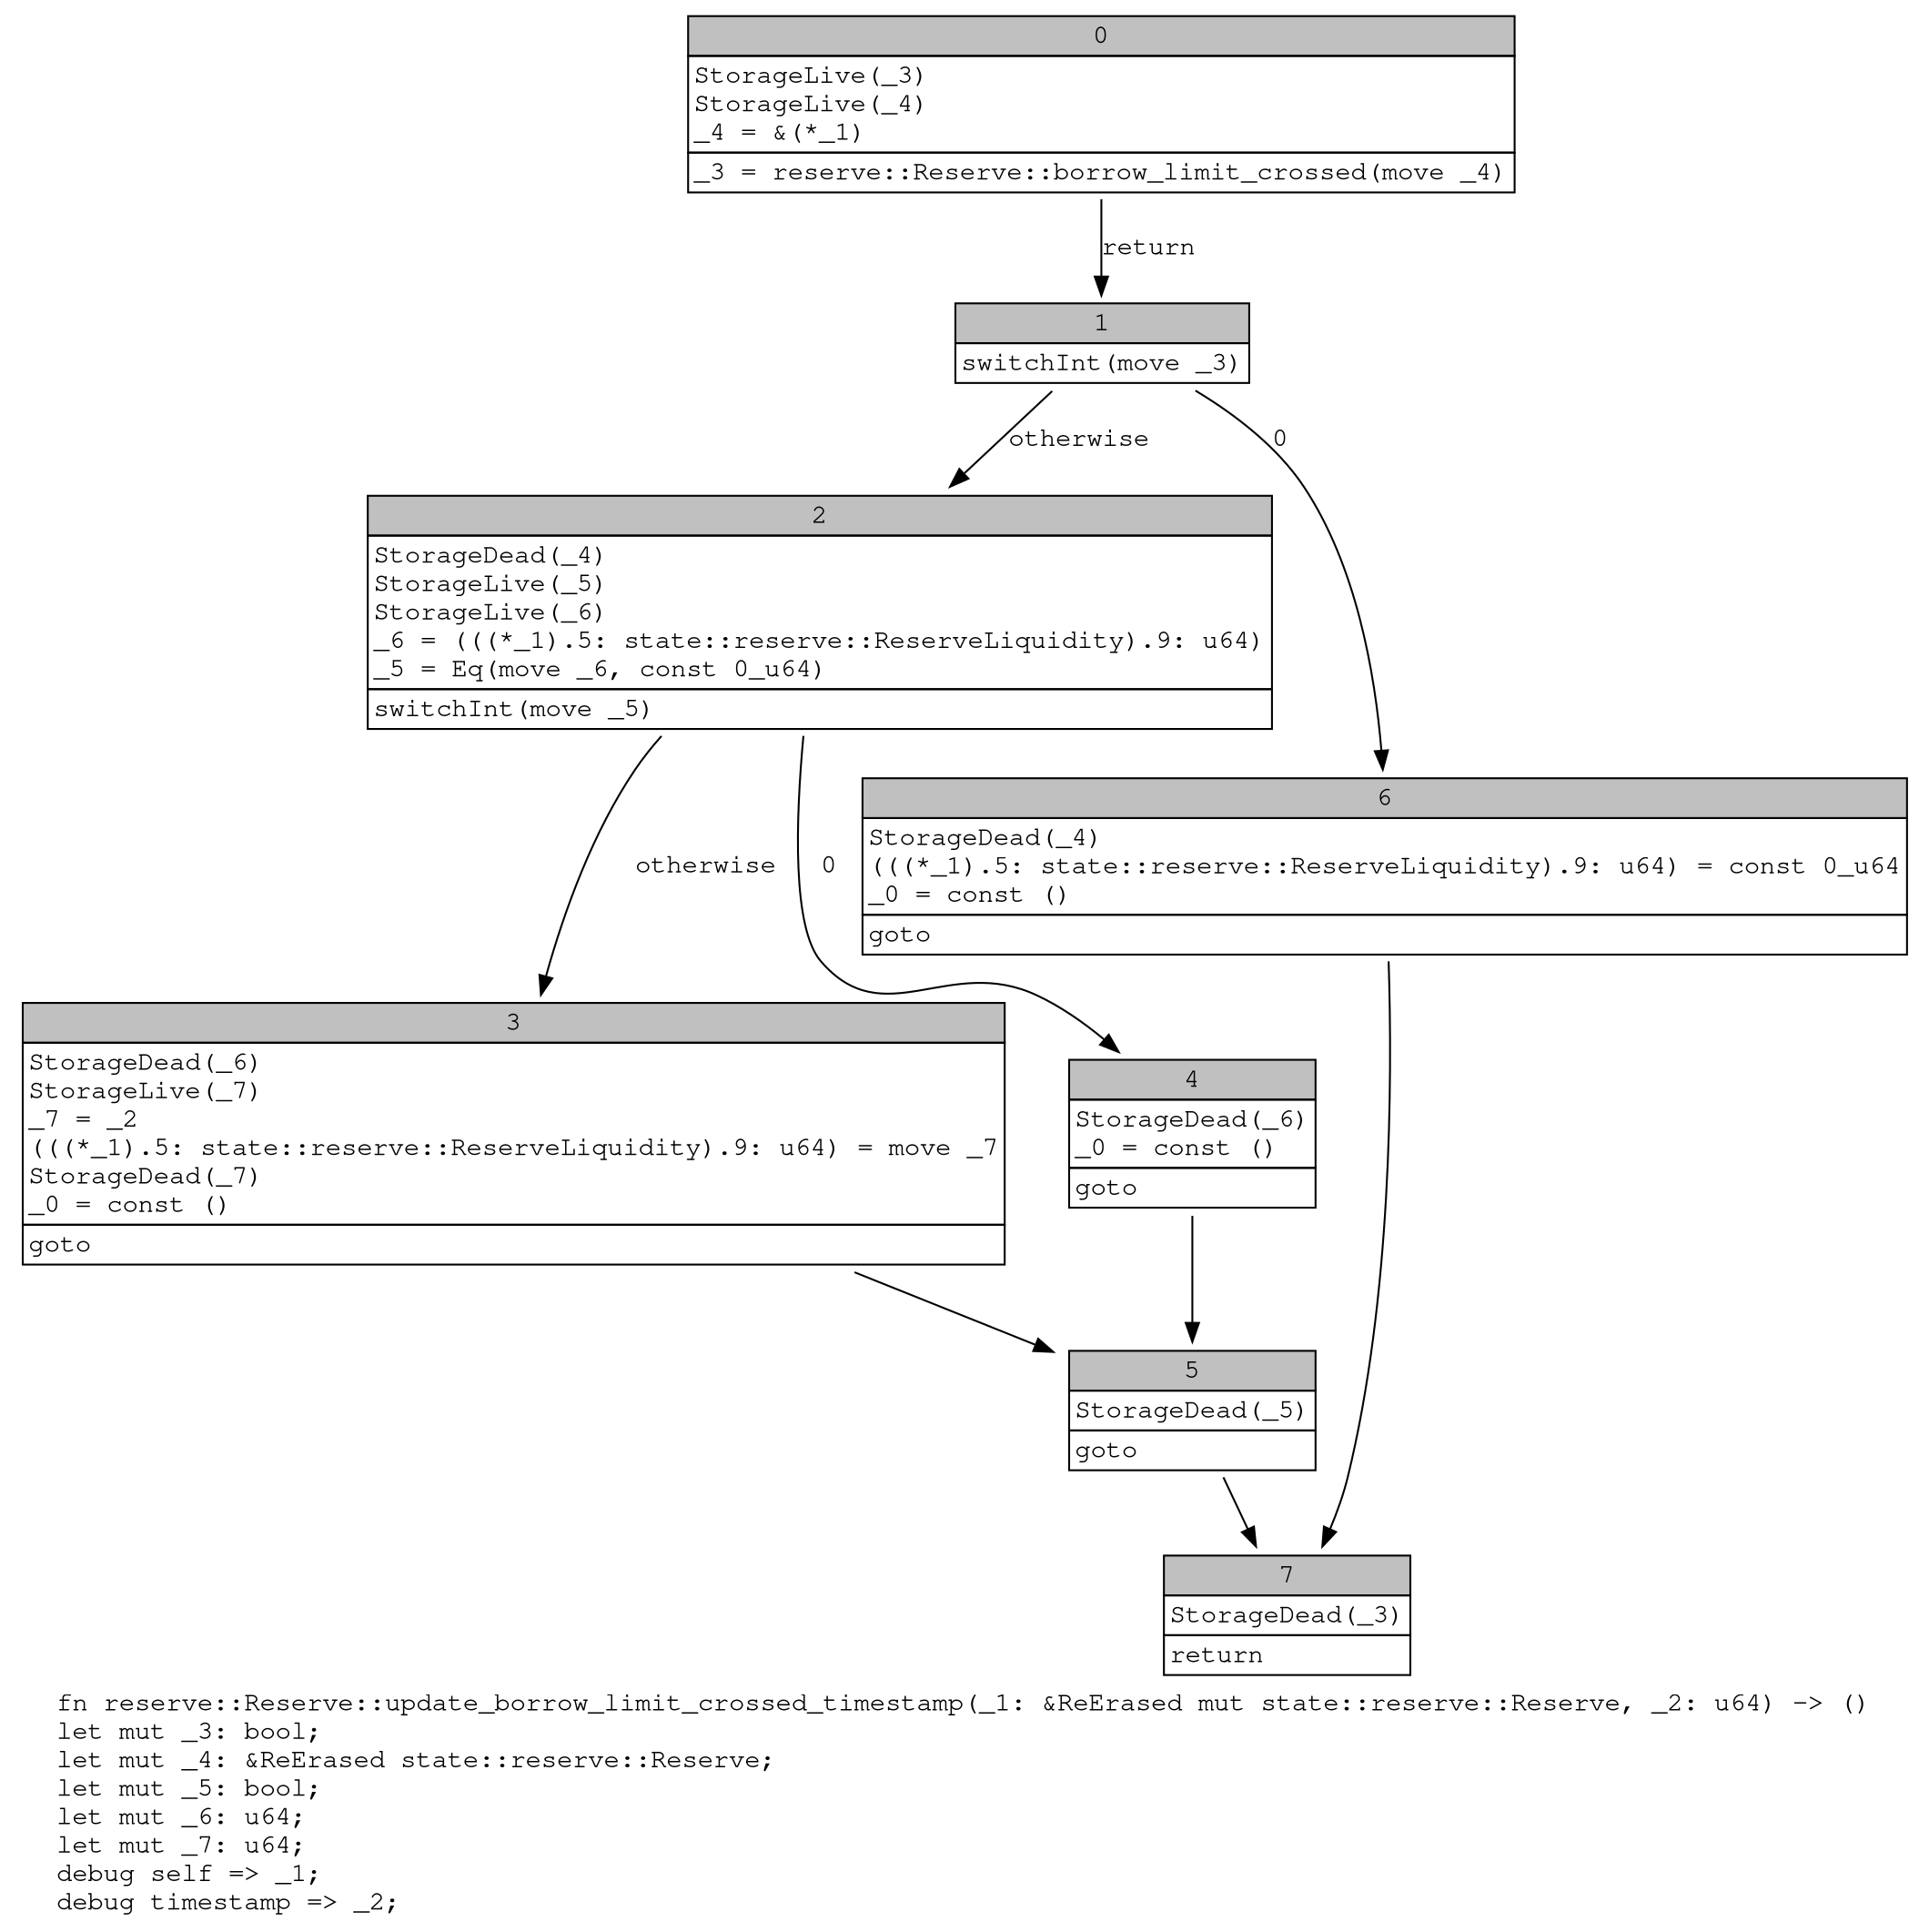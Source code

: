 digraph Mir_0_1884 {
    graph [fontname="Courier, monospace"];
    node [fontname="Courier, monospace"];
    edge [fontname="Courier, monospace"];
    label=<fn reserve::Reserve::update_borrow_limit_crossed_timestamp(_1: &amp;ReErased mut state::reserve::Reserve, _2: u64) -&gt; ()<br align="left"/>let mut _3: bool;<br align="left"/>let mut _4: &amp;ReErased state::reserve::Reserve;<br align="left"/>let mut _5: bool;<br align="left"/>let mut _6: u64;<br align="left"/>let mut _7: u64;<br align="left"/>debug self =&gt; _1;<br align="left"/>debug timestamp =&gt; _2;<br align="left"/>>;
    bb0__0_1884 [shape="none", label=<<table border="0" cellborder="1" cellspacing="0"><tr><td bgcolor="gray" align="center" colspan="1">0</td></tr><tr><td align="left" balign="left">StorageLive(_3)<br/>StorageLive(_4)<br/>_4 = &amp;(*_1)<br/></td></tr><tr><td align="left">_3 = reserve::Reserve::borrow_limit_crossed(move _4)</td></tr></table>>];
    bb1__0_1884 [shape="none", label=<<table border="0" cellborder="1" cellspacing="0"><tr><td bgcolor="gray" align="center" colspan="1">1</td></tr><tr><td align="left">switchInt(move _3)</td></tr></table>>];
    bb2__0_1884 [shape="none", label=<<table border="0" cellborder="1" cellspacing="0"><tr><td bgcolor="gray" align="center" colspan="1">2</td></tr><tr><td align="left" balign="left">StorageDead(_4)<br/>StorageLive(_5)<br/>StorageLive(_6)<br/>_6 = (((*_1).5: state::reserve::ReserveLiquidity).9: u64)<br/>_5 = Eq(move _6, const 0_u64)<br/></td></tr><tr><td align="left">switchInt(move _5)</td></tr></table>>];
    bb3__0_1884 [shape="none", label=<<table border="0" cellborder="1" cellspacing="0"><tr><td bgcolor="gray" align="center" colspan="1">3</td></tr><tr><td align="left" balign="left">StorageDead(_6)<br/>StorageLive(_7)<br/>_7 = _2<br/>(((*_1).5: state::reserve::ReserveLiquidity).9: u64) = move _7<br/>StorageDead(_7)<br/>_0 = const ()<br/></td></tr><tr><td align="left">goto</td></tr></table>>];
    bb4__0_1884 [shape="none", label=<<table border="0" cellborder="1" cellspacing="0"><tr><td bgcolor="gray" align="center" colspan="1">4</td></tr><tr><td align="left" balign="left">StorageDead(_6)<br/>_0 = const ()<br/></td></tr><tr><td align="left">goto</td></tr></table>>];
    bb5__0_1884 [shape="none", label=<<table border="0" cellborder="1" cellspacing="0"><tr><td bgcolor="gray" align="center" colspan="1">5</td></tr><tr><td align="left" balign="left">StorageDead(_5)<br/></td></tr><tr><td align="left">goto</td></tr></table>>];
    bb6__0_1884 [shape="none", label=<<table border="0" cellborder="1" cellspacing="0"><tr><td bgcolor="gray" align="center" colspan="1">6</td></tr><tr><td align="left" balign="left">StorageDead(_4)<br/>(((*_1).5: state::reserve::ReserveLiquidity).9: u64) = const 0_u64<br/>_0 = const ()<br/></td></tr><tr><td align="left">goto</td></tr></table>>];
    bb7__0_1884 [shape="none", label=<<table border="0" cellborder="1" cellspacing="0"><tr><td bgcolor="gray" align="center" colspan="1">7</td></tr><tr><td align="left" balign="left">StorageDead(_3)<br/></td></tr><tr><td align="left">return</td></tr></table>>];
    bb0__0_1884 -> bb1__0_1884 [label="return"];
    bb1__0_1884 -> bb6__0_1884 [label="0"];
    bb1__0_1884 -> bb2__0_1884 [label="otherwise"];
    bb2__0_1884 -> bb4__0_1884 [label="0"];
    bb2__0_1884 -> bb3__0_1884 [label="otherwise"];
    bb3__0_1884 -> bb5__0_1884 [label=""];
    bb4__0_1884 -> bb5__0_1884 [label=""];
    bb5__0_1884 -> bb7__0_1884 [label=""];
    bb6__0_1884 -> bb7__0_1884 [label=""];
}
